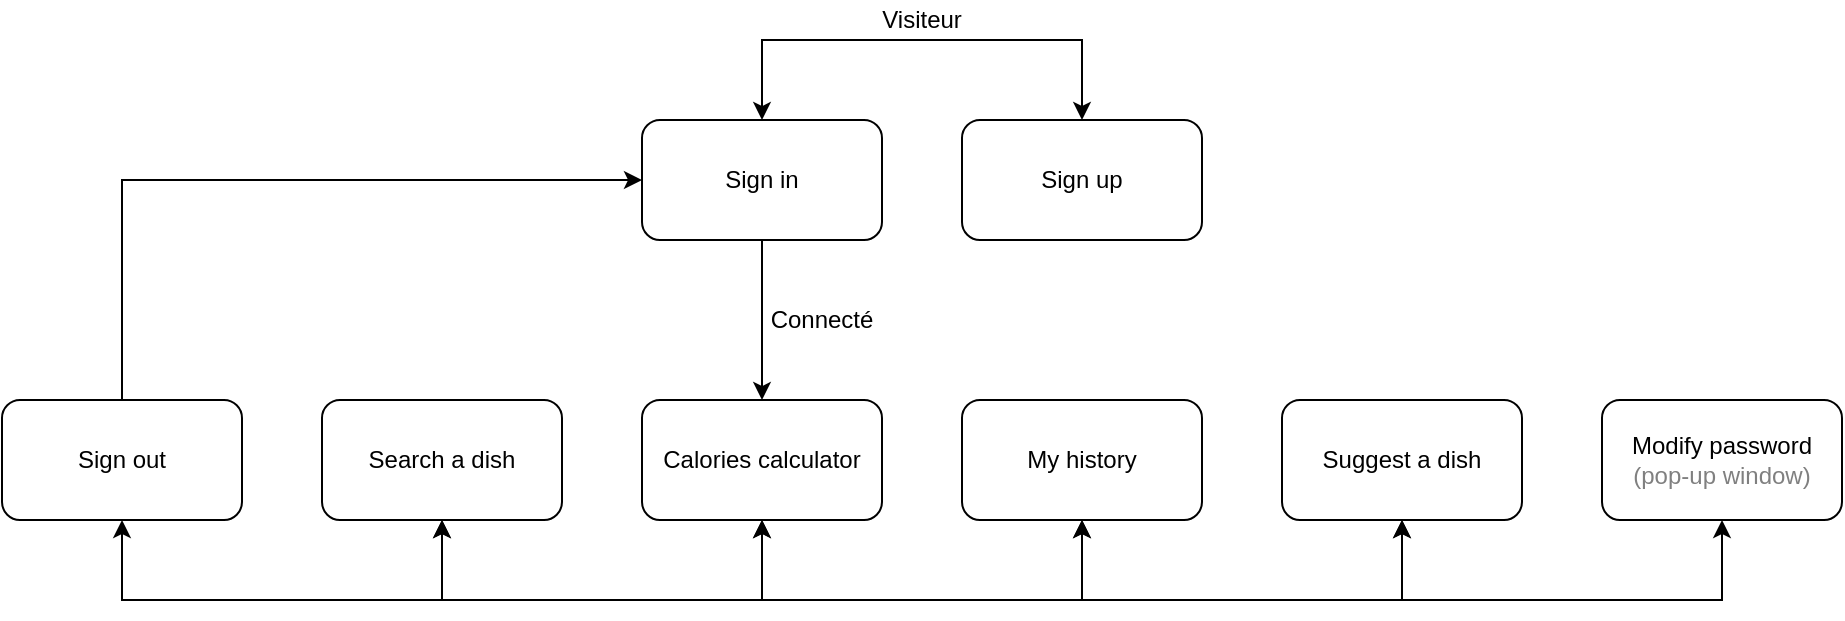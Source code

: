 <mxfile version="12.9.9" type="device"><diagram id="4UM_mGdPQ_vZbEbSIyjA" name="Page-1"><mxGraphModel dx="1086" dy="806" grid="1" gridSize="10" guides="1" tooltips="1" connect="1" arrows="1" fold="1" page="1" pageScale="1" pageWidth="1169" pageHeight="827" math="0" shadow="0"><root><mxCell id="0"/><mxCell id="1" parent="0"/><mxCell id="L_OiTBKSp10ydLCh3epq-1" value="Sign in" style="rounded=1;whiteSpace=wrap;html=1;" parent="1" vertex="1"><mxGeometry x="360" y="300" width="120" height="60" as="geometry"/></mxCell><mxCell id="L_OiTBKSp10ydLCh3epq-2" value="Sign up" style="rounded=1;whiteSpace=wrap;html=1;" parent="1" vertex="1"><mxGeometry x="520" y="300" width="120" height="60" as="geometry"/></mxCell><mxCell id="L_OiTBKSp10ydLCh3epq-3" value="Search a dish" style="rounded=1;whiteSpace=wrap;html=1;" parent="1" vertex="1"><mxGeometry x="200" y="440" width="120" height="60" as="geometry"/></mxCell><mxCell id="L_OiTBKSp10ydLCh3epq-4" value="Calories calculator" style="rounded=1;whiteSpace=wrap;html=1;" parent="1" vertex="1"><mxGeometry x="360" y="440" width="120" height="60" as="geometry"/></mxCell><mxCell id="L_OiTBKSp10ydLCh3epq-5" value="My history" style="rounded=1;whiteSpace=wrap;html=1;" parent="1" vertex="1"><mxGeometry x="520" y="440" width="120" height="60" as="geometry"/></mxCell><mxCell id="L_OiTBKSp10ydLCh3epq-6" value="Suggest a dish" style="rounded=1;whiteSpace=wrap;html=1;" parent="1" vertex="1"><mxGeometry x="680" y="440" width="120" height="60" as="geometry"/></mxCell><mxCell id="L_OiTBKSp10ydLCh3epq-8" value="" style="endArrow=classic;html=1;exitX=0.5;exitY=1;exitDx=0;exitDy=0;entryX=0.5;entryY=0;entryDx=0;entryDy=0;rounded=0;" parent="1" source="L_OiTBKSp10ydLCh3epq-1" target="L_OiTBKSp10ydLCh3epq-4" edge="1"><mxGeometry width="50" height="50" relative="1" as="geometry"><mxPoint x="560" y="450" as="sourcePoint"/><mxPoint x="610" y="400" as="targetPoint"/></mxGeometry></mxCell><mxCell id="L_OiTBKSp10ydLCh3epq-9" value="" style="endArrow=classic;startArrow=classic;html=1;exitX=0.5;exitY=0;exitDx=0;exitDy=0;entryX=0.5;entryY=0;entryDx=0;entryDy=0;rounded=0;" parent="1" source="L_OiTBKSp10ydLCh3epq-1" target="L_OiTBKSp10ydLCh3epq-2" edge="1"><mxGeometry width="50" height="50" relative="1" as="geometry"><mxPoint x="720" y="520" as="sourcePoint"/><mxPoint x="770" y="470" as="targetPoint"/><Array as="points"><mxPoint x="420" y="260"/><mxPoint x="580" y="260"/></Array></mxGeometry></mxCell><mxCell id="L_OiTBKSp10ydLCh3epq-10" value="" style="endArrow=classic;startArrow=classic;html=1;exitX=0.5;exitY=1;exitDx=0;exitDy=0;entryX=0.5;entryY=1;entryDx=0;entryDy=0;rounded=0;" parent="1" source="L_OiTBKSp10ydLCh3epq-3" target="L_OiTBKSp10ydLCh3epq-4" edge="1"><mxGeometry width="50" height="50" relative="1" as="geometry"><mxPoint x="560" y="460" as="sourcePoint"/><mxPoint x="610" y="410" as="targetPoint"/><Array as="points"><mxPoint x="260" y="540"/><mxPoint x="420" y="540"/></Array></mxGeometry></mxCell><mxCell id="L_OiTBKSp10ydLCh3epq-11" value="" style="endArrow=classic;startArrow=classic;html=1;rounded=0;" parent="1" source="L_OiTBKSp10ydLCh3epq-4" target="L_OiTBKSp10ydLCh3epq-5" edge="1"><mxGeometry width="50" height="50" relative="1" as="geometry"><mxPoint x="420" y="500" as="sourcePoint"/><mxPoint x="580" y="500" as="targetPoint"/><Array as="points"><mxPoint x="420" y="540"/><mxPoint x="580" y="540"/></Array></mxGeometry></mxCell><mxCell id="L_OiTBKSp10ydLCh3epq-12" value="" style="endArrow=classic;startArrow=classic;html=1;rounded=0;" parent="1" source="L_OiTBKSp10ydLCh3epq-5" target="L_OiTBKSp10ydLCh3epq-6" edge="1"><mxGeometry width="50" height="50" relative="1" as="geometry"><mxPoint x="580" y="500" as="sourcePoint"/><mxPoint x="740" y="500" as="targetPoint"/><Array as="points"><mxPoint x="580" y="540"/><mxPoint x="740" y="540"/></Array></mxGeometry></mxCell><mxCell id="L_OiTBKSp10ydLCh3epq-15" value="Connecté" style="text;html=1;strokeColor=none;fillColor=none;align=center;verticalAlign=middle;whiteSpace=wrap;rounded=0;" parent="1" vertex="1"><mxGeometry x="430" y="390" width="40" height="20" as="geometry"/></mxCell><mxCell id="L_OiTBKSp10ydLCh3epq-16" value="Visiteur" style="text;html=1;strokeColor=none;fillColor=none;align=center;verticalAlign=middle;whiteSpace=wrap;rounded=0;" parent="1" vertex="1"><mxGeometry x="480" y="240" width="40" height="20" as="geometry"/></mxCell><mxCell id="FaChJGODYx5SfnnfdxTl-1" value="Modify password&lt;br&gt;&lt;font color=&quot;#808080&quot;&gt;(pop-up window)&lt;/font&gt;" style="rounded=1;whiteSpace=wrap;html=1;" parent="1" vertex="1"><mxGeometry x="840" y="440" width="120" height="60" as="geometry"/></mxCell><mxCell id="FaChJGODYx5SfnnfdxTl-2" value="" style="endArrow=classic;startArrow=classic;html=1;rounded=0;" parent="1" source="L_OiTBKSp10ydLCh3epq-6" target="FaChJGODYx5SfnnfdxTl-1" edge="1"><mxGeometry width="50" height="50" relative="1" as="geometry"><mxPoint x="740" y="500" as="sourcePoint"/><mxPoint x="900" y="500" as="targetPoint"/><Array as="points"><mxPoint x="740" y="540"/><mxPoint x="900" y="540"/></Array></mxGeometry></mxCell><mxCell id="o1lyMq2WNraUWdCfSRBG-3" value="Sign out" style="rounded=1;whiteSpace=wrap;html=1;" vertex="1" parent="1"><mxGeometry x="40" y="440" width="120" height="60" as="geometry"/></mxCell><mxCell id="o1lyMq2WNraUWdCfSRBG-4" value="" style="endArrow=classic;startArrow=classic;html=1;rounded=0;" edge="1" parent="1" source="o1lyMq2WNraUWdCfSRBG-3" target="L_OiTBKSp10ydLCh3epq-3"><mxGeometry width="50" height="50" relative="1" as="geometry"><mxPoint x="100" y="500" as="sourcePoint"/><mxPoint x="260" y="500" as="targetPoint"/><Array as="points"><mxPoint x="100" y="540"/><mxPoint x="260" y="540"/></Array></mxGeometry></mxCell><mxCell id="o1lyMq2WNraUWdCfSRBG-5" value="" style="endArrow=classic;html=1;rounded=0;" edge="1" parent="1" source="o1lyMq2WNraUWdCfSRBG-3" target="L_OiTBKSp10ydLCh3epq-1"><mxGeometry width="50" height="50" relative="1" as="geometry"><mxPoint x="230" y="500" as="sourcePoint"/><mxPoint x="280" y="450" as="targetPoint"/><Array as="points"><mxPoint x="100" y="330"/></Array></mxGeometry></mxCell></root></mxGraphModel></diagram></mxfile>